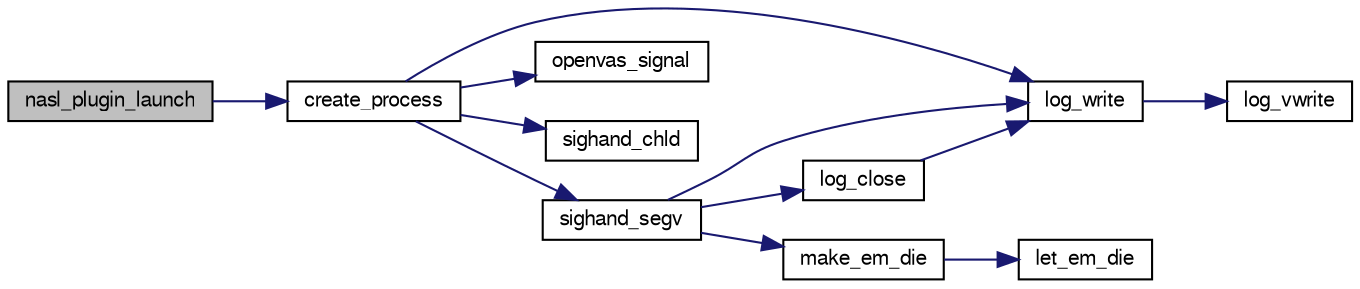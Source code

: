 digraph G
{
  bgcolor="transparent";
  edge [fontname="FreeSans",fontsize="10",labelfontname="FreeSans",labelfontsize="10"];
  node [fontname="FreeSans",fontsize="10",shape=record];
  rankdir=LR;
  Node1 [label="nasl_plugin_launch",height=0.2,width=0.4,color="black", fillcolor="grey75", style="filled" fontcolor="black"];
  Node1 -> Node2 [color="midnightblue",fontsize="10",style="solid",fontname="FreeSans"];
  Node2 [label="create_process",height=0.2,width=0.4,color="black",URL="$processes_8c.html#ae77cd660c7151420e84d1a570d820088",tooltip="Create a new process (fork)."];
  Node2 -> Node3 [color="midnightblue",fontsize="10",style="solid",fontname="FreeSans"];
  Node3 [label="log_write",height=0.2,width=0.4,color="black",URL="$log_8c.html#aebd780cf62bc3eed16f852bd30250a3a"];
  Node3 -> Node4 [color="midnightblue",fontsize="10",style="solid",fontname="FreeSans"];
  Node4 [label="log_vwrite",height=0.2,width=0.4,color="black",URL="$log_8c.html#a20d71c8bbe1b9014a523f38e2fabbc02"];
  Node2 -> Node5 [color="midnightblue",fontsize="10",style="solid",fontname="FreeSans"];
  Node5 [label="openvas_signal",height=0.2,width=0.4,color="black",URL="$sighand_8c.html#a79924eec27b80a8b35a2d7eee432da0c"];
  Node2 -> Node6 [color="midnightblue",fontsize="10",style="solid",fontname="FreeSans"];
  Node6 [label="sighand_chld",height=0.2,width=0.4,color="black",URL="$sighand_8c.html#a16a0056933faa106033b1b52eba444c2"];
  Node2 -> Node7 [color="midnightblue",fontsize="10",style="solid",fontname="FreeSans"];
  Node7 [label="sighand_segv",height=0.2,width=0.4,color="black",URL="$sighand_8c.html#ac01ccf3a871f92b52595314e836dee5e"];
  Node7 -> Node8 [color="midnightblue",fontsize="10",style="solid",fontname="FreeSans"];
  Node8 [label="log_close",height=0.2,width=0.4,color="black",URL="$log_8c.html#aa1b92b4411527ad313da4a0be494d903"];
  Node8 -> Node3 [color="midnightblue",fontsize="10",style="solid",fontname="FreeSans"];
  Node7 -> Node3 [color="midnightblue",fontsize="10",style="solid",fontname="FreeSans"];
  Node7 -> Node9 [color="midnightblue",fontsize="10",style="solid",fontname="FreeSans"];
  Node9 [label="make_em_die",height=0.2,width=0.4,color="black",URL="$sighand_8c.html#afc872d24a14d291851ddfb49d14f77d0"];
  Node9 -> Node10 [color="midnightblue",fontsize="10",style="solid",fontname="FreeSans"];
  Node10 [label="let_em_die",height=0.2,width=0.4,color="black",URL="$sighand_8c.html#aadd2226b7723730e4d5ec1ca539cd946"];
}
